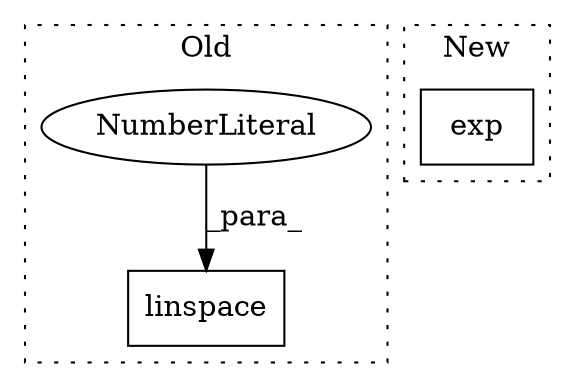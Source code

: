 digraph G {
subgraph cluster0 {
1 [label="linspace" a="32" s="733,755" l="9,1" shape="box"];
3 [label="NumberLiteral" a="34" s="747" l="5" shape="ellipse"];
label = "Old";
style="dotted";
}
subgraph cluster1 {
2 [label="exp" a="32" s="590,624" l="4,1" shape="box"];
label = "New";
style="dotted";
}
3 -> 1 [label="_para_"];
}